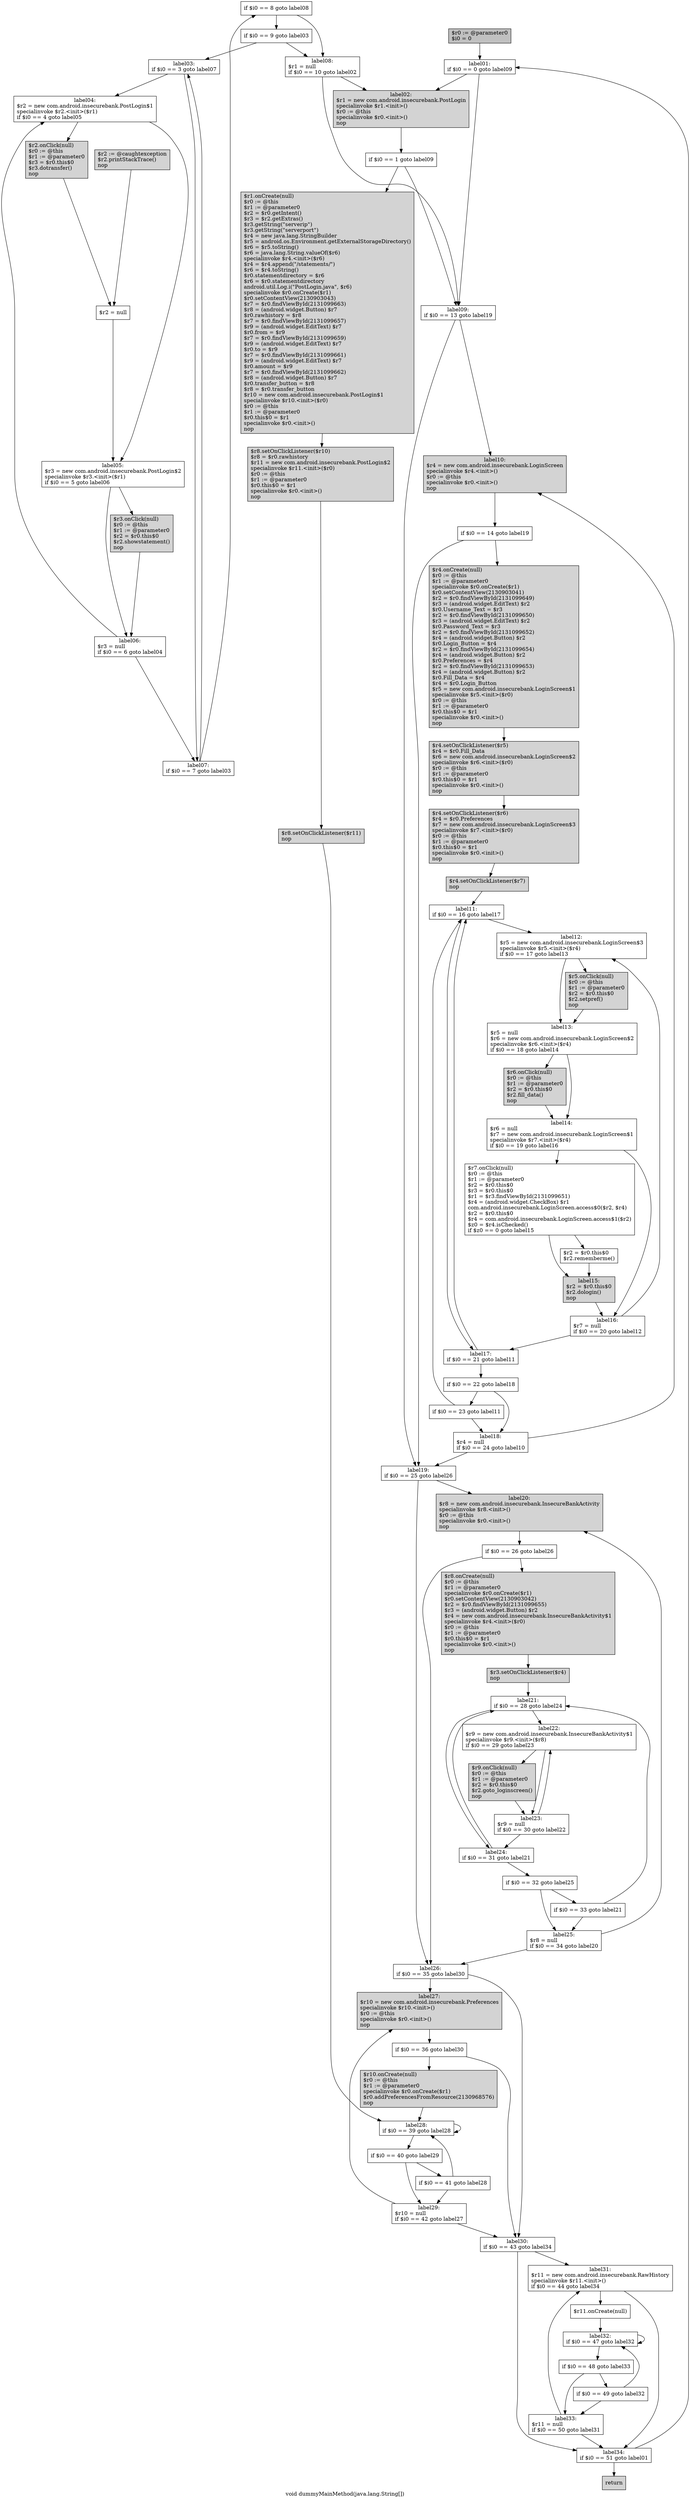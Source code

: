 digraph "void dummyMainMethod(java.lang.String[])" {
    label="void dummyMainMethod(java.lang.String[])";
    node [shape=box];
    "0" [style=filled,fillcolor=gray,label="$r0 := @parameter0\l$i0 = 0\l",];
    "1" [label="label01:\nif $i0 == 0 goto label09\l",];
    "0"->"1";
    "2" [style=filled,fillcolor=gray,style=filled,fillcolor=lightgray,label="label02:\n$r1 = new com.android.insecurebank.PostLogin\lspecialinvoke $r1.<init>()\l$r0 := @this\lspecialinvoke $r0.<init>()\lnop\l",];
    "1"->"2";
    "19" [label="label09:\nif $i0 == 13 goto label19\l",];
    "1"->"19";
    "3" [label="if $i0 == 1 goto label09\l",];
    "2"->"3";
    "4" [style=filled,fillcolor=gray,style=filled,fillcolor=lightgray,label="$r1.onCreate(null)\l$r0 := @this\l$r1 := @parameter0\l$r2 = $r0.getIntent()\l$r3 = $r2.getExtras()\l$r3.getString(\"serverip\")\l$r3.getString(\"serverport\")\l$r4 = new java.lang.StringBuilder\l$r5 = android.os.Environment.getExternalStorageDirectory()\l$r6 = $r5.toString()\l$r6 = java.lang.String.valueOf($r6)\lspecialinvoke $r4.<init>($r6)\l$r4 = $r4.append(\"/statements/\")\l$r6 = $r4.toString()\l$r0.statementdirectory = $r6\l$r6 = $r0.statementdirectory\landroid.util.Log.i(\"PostLogin.java\", $r6)\lspecialinvoke $r0.onCreate($r1)\l$r0.setContentView(2130903043)\l$r7 = $r0.findViewById(2131099663)\l$r8 = (android.widget.Button) $r7\l$r0.rawhistory = $r8\l$r7 = $r0.findViewById(2131099657)\l$r9 = (android.widget.EditText) $r7\l$r0.from = $r9\l$r7 = $r0.findViewById(2131099659)\l$r9 = (android.widget.EditText) $r7\l$r0.to = $r9\l$r7 = $r0.findViewById(2131099661)\l$r9 = (android.widget.EditText) $r7\l$r0.amount = $r9\l$r7 = $r0.findViewById(2131099662)\l$r8 = (android.widget.Button) $r7\l$r0.transfer_button = $r8\l$r8 = $r0.transfer_button\l$r10 = new com.android.insecurebank.PostLogin$1\lspecialinvoke $r10.<init>($r0)\l$r0 := @this\l$r1 := @parameter0\l$r0.this$0 = $r1\lspecialinvoke $r0.<init>()\lnop\l",];
    "3"->"4";
    "3"->"19";
    "5" [style=filled,fillcolor=gray,style=filled,fillcolor=lightgray,label="$r8.setOnClickListener($r10)\l$r8 = $r0.rawhistory\l$r11 = new com.android.insecurebank.PostLogin$2\lspecialinvoke $r11.<init>($r0)\l$r0 := @this\l$r1 := @parameter0\l$r0.this$0 = $r1\lspecialinvoke $r0.<init>()\lnop\l",];
    "4"->"5";
    "6" [style=filled,fillcolor=gray,style=filled,fillcolor=lightgray,label="$r8.setOnClickListener($r11)\lnop\l",];
    "5"->"6";
    "57" [label="label28:\nif $i0 == 39 goto label28\l",];
    "6"->"57";
    "7" [label="label03:\nif $i0 == 3 goto label07\l",];
    "8" [label="label04:\n$r2 = new com.android.insecurebank.PostLogin$1\lspecialinvoke $r2.<init>($r1)\lif $i0 == 4 goto label05\l",];
    "7"->"8";
    "15" [label="label07:\nif $i0 == 7 goto label03\l",];
    "7"->"15";
    "9" [style=filled,fillcolor=gray,style=filled,fillcolor=lightgray,label="$r2.onClick(null)\l$r0 := @this\l$r1 := @parameter0\l$r3 = $r0.this$0\l$r3.dotransfer()\lnop\l",];
    "8"->"9";
    "12" [label="label05:\n$r3 = new com.android.insecurebank.PostLogin$2\lspecialinvoke $r3.<init>($r1)\lif $i0 == 5 goto label06\l",];
    "8"->"12";
    "11" [label="$r2 = null\l",];
    "9"->"11";
    "10" [style=filled,fillcolor=gray,style=filled,fillcolor=lightgray,label="$r2 := @caughtexception\l$r2.printStackTrace()\lnop\l",];
    "10"->"11";
    "11"->"12";
    "13" [style=filled,fillcolor=gray,style=filled,fillcolor=lightgray,label="$r3.onClick(null)\l$r0 := @this\l$r1 := @parameter0\l$r2 = $r0.this$0\l$r2.showstatement()\lnop\l",];
    "12"->"13";
    "14" [label="label06:\n$r3 = null\lif $i0 == 6 goto label04\l",];
    "12"->"14";
    "13"->"14";
    "14"->"8";
    "14"->"15";
    "15"->"7";
    "16" [label="if $i0 == 8 goto label08\l",];
    "15"->"16";
    "17" [label="if $i0 == 9 goto label03\l",];
    "16"->"17";
    "18" [label="label08:\n$r1 = null\lif $i0 == 10 goto label02\l",];
    "16"->"18";
    "17"->"7";
    "17"->"18";
    "18"->"2";
    "18"->"19";
    "20" [style=filled,fillcolor=gray,style=filled,fillcolor=lightgray,label="label10:\n$r4 = new com.android.insecurebank.LoginScreen\lspecialinvoke $r4.<init>()\l$r0 := @this\lspecialinvoke $r0.<init>()\lnop\l",];
    "19"->"20";
    "40" [label="label19:\nif $i0 == 25 goto label26\l",];
    "19"->"40";
    "21" [label="if $i0 == 14 goto label19\l",];
    "20"->"21";
    "22" [style=filled,fillcolor=gray,style=filled,fillcolor=lightgray,label="$r4.onCreate(null)\l$r0 := @this\l$r1 := @parameter0\lspecialinvoke $r0.onCreate($r1)\l$r0.setContentView(2130903041)\l$r2 = $r0.findViewById(2131099649)\l$r3 = (android.widget.EditText) $r2\l$r0.Username_Text = $r3\l$r2 = $r0.findViewById(2131099650)\l$r3 = (android.widget.EditText) $r2\l$r0.Password_Text = $r3\l$r2 = $r0.findViewById(2131099652)\l$r4 = (android.widget.Button) $r2\l$r0.Login_Button = $r4\l$r2 = $r0.findViewById(2131099654)\l$r4 = (android.widget.Button) $r2\l$r0.Preferences = $r4\l$r2 = $r0.findViewById(2131099653)\l$r4 = (android.widget.Button) $r2\l$r0.Fill_Data = $r4\l$r4 = $r0.Login_Button\l$r5 = new com.android.insecurebank.LoginScreen$1\lspecialinvoke $r5.<init>($r0)\l$r0 := @this\l$r1 := @parameter0\l$r0.this$0 = $r1\lspecialinvoke $r0.<init>()\lnop\l",];
    "21"->"22";
    "21"->"40";
    "23" [style=filled,fillcolor=gray,style=filled,fillcolor=lightgray,label="$r4.setOnClickListener($r5)\l$r4 = $r0.Fill_Data\l$r6 = new com.android.insecurebank.LoginScreen$2\lspecialinvoke $r6.<init>($r0)\l$r0 := @this\l$r1 := @parameter0\l$r0.this$0 = $r1\lspecialinvoke $r0.<init>()\lnop\l",];
    "22"->"23";
    "24" [style=filled,fillcolor=gray,style=filled,fillcolor=lightgray,label="$r4.setOnClickListener($r6)\l$r4 = $r0.Preferences\l$r7 = new com.android.insecurebank.LoginScreen$3\lspecialinvoke $r7.<init>($r0)\l$r0 := @this\l$r1 := @parameter0\l$r0.this$0 = $r1\lspecialinvoke $r0.<init>()\lnop\l",];
    "23"->"24";
    "25" [style=filled,fillcolor=gray,style=filled,fillcolor=lightgray,label="$r4.setOnClickListener($r7)\lnop\l",];
    "24"->"25";
    "26" [label="label11:\nif $i0 == 16 goto label17\l",];
    "25"->"26";
    "27" [label="label12:\n$r5 = new com.android.insecurebank.LoginScreen$3\lspecialinvoke $r5.<init>($r4)\lif $i0 == 17 goto label13\l",];
    "26"->"27";
    "36" [label="label17:\nif $i0 == 21 goto label11\l",];
    "26"->"36";
    "28" [style=filled,fillcolor=gray,style=filled,fillcolor=lightgray,label="$r5.onClick(null)\l$r0 := @this\l$r1 := @parameter0\l$r2 = $r0.this$0\l$r2.setpref()\lnop\l",];
    "27"->"28";
    "29" [label="label13:\n$r5 = null\l$r6 = new com.android.insecurebank.LoginScreen$2\lspecialinvoke $r6.<init>($r4)\lif $i0 == 18 goto label14\l",];
    "27"->"29";
    "28"->"29";
    "30" [style=filled,fillcolor=gray,style=filled,fillcolor=lightgray,label="$r6.onClick(null)\l$r0 := @this\l$r1 := @parameter0\l$r2 = $r0.this$0\l$r2.fill_data()\lnop\l",];
    "29"->"30";
    "31" [label="label14:\n$r6 = null\l$r7 = new com.android.insecurebank.LoginScreen$1\lspecialinvoke $r7.<init>($r4)\lif $i0 == 19 goto label16\l",];
    "29"->"31";
    "30"->"31";
    "32" [label="$r7.onClick(null)\l$r0 := @this\l$r1 := @parameter0\l$r2 = $r0.this$0\l$r3 = $r0.this$0\l$r1 = $r3.findViewById(2131099651)\l$r4 = (android.widget.CheckBox) $r1\lcom.android.insecurebank.LoginScreen.access$0($r2, $r4)\l$r2 = $r0.this$0\l$r4 = com.android.insecurebank.LoginScreen.access$1($r2)\l$z0 = $r4.isChecked()\lif $z0 == 0 goto label15\l",];
    "31"->"32";
    "35" [label="label16:\n$r7 = null\lif $i0 == 20 goto label12\l",];
    "31"->"35";
    "33" [label="$r2 = $r0.this$0\l$r2.rememberme()\l",];
    "32"->"33";
    "34" [style=filled,fillcolor=gray,style=filled,fillcolor=lightgray,label="label15:\n$r2 = $r0.this$0\l$r2.dologin()\lnop\l",];
    "32"->"34";
    "33"->"34";
    "34"->"35";
    "35"->"27";
    "35"->"36";
    "36"->"26";
    "37" [label="if $i0 == 22 goto label18\l",];
    "36"->"37";
    "38" [label="if $i0 == 23 goto label11\l",];
    "37"->"38";
    "39" [label="label18:\n$r4 = null\lif $i0 == 24 goto label10\l",];
    "37"->"39";
    "38"->"26";
    "38"->"39";
    "39"->"20";
    "39"->"40";
    "41" [style=filled,fillcolor=gray,style=filled,fillcolor=lightgray,label="label20:\n$r8 = new com.android.insecurebank.InsecureBankActivity\lspecialinvoke $r8.<init>()\l$r0 := @this\lspecialinvoke $r0.<init>()\lnop\l",];
    "40"->"41";
    "53" [label="label26:\nif $i0 == 35 goto label30\l",];
    "40"->"53";
    "42" [label="if $i0 == 26 goto label26\l",];
    "41"->"42";
    "43" [style=filled,fillcolor=gray,style=filled,fillcolor=lightgray,label="$r8.onCreate(null)\l$r0 := @this\l$r1 := @parameter0\lspecialinvoke $r0.onCreate($r1)\l$r0.setContentView(2130903042)\l$r2 = $r0.findViewById(2131099655)\l$r3 = (android.widget.Button) $r2\l$r4 = new com.android.insecurebank.InsecureBankActivity$1\lspecialinvoke $r4.<init>($r0)\l$r0 := @this\l$r1 := @parameter0\l$r0.this$0 = $r1\lspecialinvoke $r0.<init>()\lnop\l",];
    "42"->"43";
    "42"->"53";
    "44" [style=filled,fillcolor=gray,style=filled,fillcolor=lightgray,label="$r3.setOnClickListener($r4)\lnop\l",];
    "43"->"44";
    "45" [label="label21:\nif $i0 == 28 goto label24\l",];
    "44"->"45";
    "46" [label="label22:\n$r9 = new com.android.insecurebank.InsecureBankActivity$1\lspecialinvoke $r9.<init>($r8)\lif $i0 == 29 goto label23\l",];
    "45"->"46";
    "49" [label="label24:\nif $i0 == 31 goto label21\l",];
    "45"->"49";
    "47" [style=filled,fillcolor=gray,style=filled,fillcolor=lightgray,label="$r9.onClick(null)\l$r0 := @this\l$r1 := @parameter0\l$r2 = $r0.this$0\l$r2.goto_loginscreen()\lnop\l",];
    "46"->"47";
    "48" [label="label23:\n$r9 = null\lif $i0 == 30 goto label22\l",];
    "46"->"48";
    "47"->"48";
    "48"->"46";
    "48"->"49";
    "49"->"45";
    "50" [label="if $i0 == 32 goto label25\l",];
    "49"->"50";
    "51" [label="if $i0 == 33 goto label21\l",];
    "50"->"51";
    "52" [label="label25:\n$r8 = null\lif $i0 == 34 goto label20\l",];
    "50"->"52";
    "51"->"45";
    "51"->"52";
    "52"->"41";
    "52"->"53";
    "54" [style=filled,fillcolor=gray,style=filled,fillcolor=lightgray,label="label27:\n$r10 = new com.android.insecurebank.Preferences\lspecialinvoke $r10.<init>()\l$r0 := @this\lspecialinvoke $r0.<init>()\lnop\l",];
    "53"->"54";
    "61" [label="label30:\nif $i0 == 43 goto label34\l",];
    "53"->"61";
    "55" [label="if $i0 == 36 goto label30\l",];
    "54"->"55";
    "56" [style=filled,fillcolor=gray,style=filled,fillcolor=lightgray,label="$r10.onCreate(null)\l$r0 := @this\l$r1 := @parameter0\lspecialinvoke $r0.onCreate($r1)\l$r0.addPreferencesFromResource(2130968576)\lnop\l",];
    "55"->"56";
    "55"->"61";
    "56"->"57";
    "57"->"57";
    "58" [label="if $i0 == 40 goto label29\l",];
    "57"->"58";
    "59" [label="if $i0 == 41 goto label28\l",];
    "58"->"59";
    "60" [label="label29:\n$r10 = null\lif $i0 == 42 goto label27\l",];
    "58"->"60";
    "59"->"57";
    "59"->"60";
    "60"->"54";
    "60"->"61";
    "62" [label="label31:\n$r11 = new com.android.insecurebank.RawHistory\lspecialinvoke $r11.<init>()\lif $i0 == 44 goto label34\l",];
    "61"->"62";
    "68" [label="label34:\nif $i0 == 51 goto label01\l",];
    "61"->"68";
    "63" [label="$r11.onCreate(null)\l",];
    "62"->"63";
    "62"->"68";
    "64" [label="label32:\nif $i0 == 47 goto label32\l",];
    "63"->"64";
    "64"->"64";
    "65" [label="if $i0 == 48 goto label33\l",];
    "64"->"65";
    "66" [label="if $i0 == 49 goto label32\l",];
    "65"->"66";
    "67" [label="label33:\n$r11 = null\lif $i0 == 50 goto label31\l",];
    "65"->"67";
    "66"->"64";
    "66"->"67";
    "67"->"62";
    "67"->"68";
    "68"->"1";
    "69" [style=filled,fillcolor=lightgray,label="return\l",];
    "68"->"69";
}

